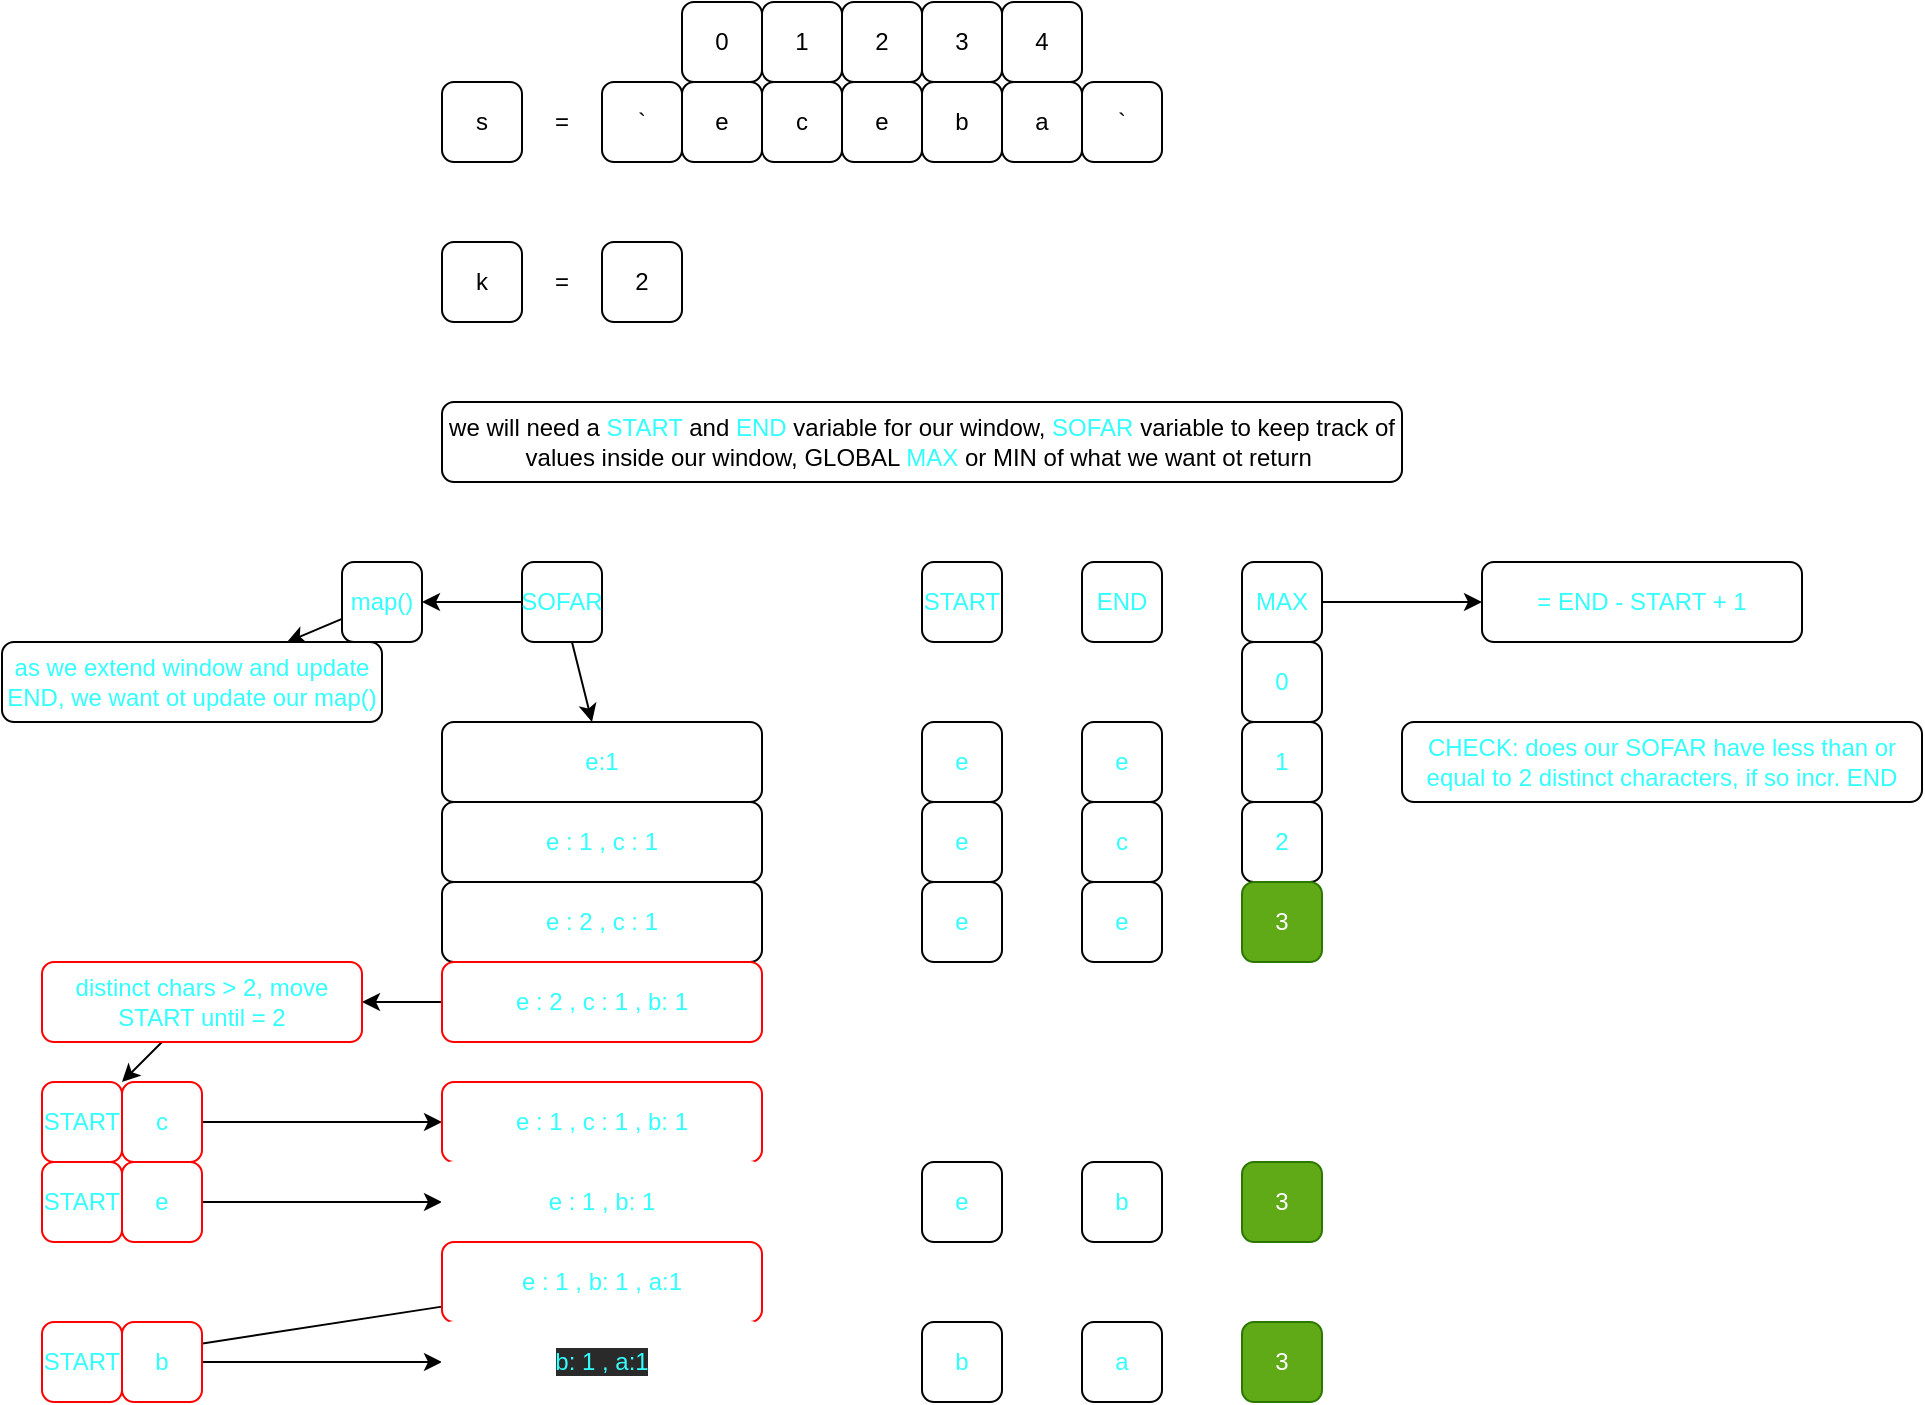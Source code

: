 <mxfile>
    <diagram id="AEIwIhAO8vxnmm5t5i71" name="Page-1">
        <mxGraphModel dx="1982" dy="388" grid="1" gridSize="10" guides="1" tooltips="1" connect="1" arrows="1" fold="1" page="1" pageScale="1" pageWidth="850" pageHeight="1100" math="0" shadow="0">
            <root>
                <mxCell id="0"/>
                <mxCell id="1" parent="0"/>
                <mxCell id="2" value="s" style="rounded=1;whiteSpace=wrap;html=1;" vertex="1" parent="1">
                    <mxGeometry x="40" y="40" width="40" height="40" as="geometry"/>
                </mxCell>
                <mxCell id="3" value="=" style="text;html=1;strokeColor=none;fillColor=none;align=center;verticalAlign=middle;whiteSpace=wrap;rounded=0;" vertex="1" parent="1">
                    <mxGeometry x="80" y="40" width="40" height="40" as="geometry"/>
                </mxCell>
                <mxCell id="4" value="`" style="rounded=1;whiteSpace=wrap;html=1;" vertex="1" parent="1">
                    <mxGeometry x="120" y="40" width="40" height="40" as="geometry"/>
                </mxCell>
                <mxCell id="6" value="e" style="rounded=1;whiteSpace=wrap;html=1;" vertex="1" parent="1">
                    <mxGeometry x="160" y="40" width="40" height="40" as="geometry"/>
                </mxCell>
                <mxCell id="7" value="c" style="rounded=1;whiteSpace=wrap;html=1;" vertex="1" parent="1">
                    <mxGeometry x="200" y="40" width="40" height="40" as="geometry"/>
                </mxCell>
                <mxCell id="8" value="e" style="rounded=1;whiteSpace=wrap;html=1;" vertex="1" parent="1">
                    <mxGeometry x="240" y="40" width="40" height="40" as="geometry"/>
                </mxCell>
                <mxCell id="9" value="b" style="rounded=1;whiteSpace=wrap;html=1;" vertex="1" parent="1">
                    <mxGeometry x="280" y="40" width="40" height="40" as="geometry"/>
                </mxCell>
                <mxCell id="10" value="a" style="rounded=1;whiteSpace=wrap;html=1;" vertex="1" parent="1">
                    <mxGeometry x="320" y="40" width="40" height="40" as="geometry"/>
                </mxCell>
                <mxCell id="11" value="`" style="rounded=1;whiteSpace=wrap;html=1;" vertex="1" parent="1">
                    <mxGeometry x="360" y="40" width="40" height="40" as="geometry"/>
                </mxCell>
                <mxCell id="12" value="0" style="rounded=1;whiteSpace=wrap;html=1;" vertex="1" parent="1">
                    <mxGeometry x="160" width="40" height="40" as="geometry"/>
                </mxCell>
                <mxCell id="13" value="1" style="rounded=1;whiteSpace=wrap;html=1;" vertex="1" parent="1">
                    <mxGeometry x="200" width="40" height="40" as="geometry"/>
                </mxCell>
                <mxCell id="14" value="2" style="rounded=1;whiteSpace=wrap;html=1;" vertex="1" parent="1">
                    <mxGeometry x="240" width="40" height="40" as="geometry"/>
                </mxCell>
                <mxCell id="15" value="3" style="rounded=1;whiteSpace=wrap;html=1;" vertex="1" parent="1">
                    <mxGeometry x="280" width="40" height="40" as="geometry"/>
                </mxCell>
                <mxCell id="16" value="4" style="rounded=1;whiteSpace=wrap;html=1;" vertex="1" parent="1">
                    <mxGeometry x="320" width="40" height="40" as="geometry"/>
                </mxCell>
                <mxCell id="17" value="k" style="rounded=1;whiteSpace=wrap;html=1;" vertex="1" parent="1">
                    <mxGeometry x="40" y="120" width="40" height="40" as="geometry"/>
                </mxCell>
                <mxCell id="18" value="=" style="text;html=1;strokeColor=none;fillColor=none;align=center;verticalAlign=middle;whiteSpace=wrap;rounded=0;" vertex="1" parent="1">
                    <mxGeometry x="80" y="120" width="40" height="40" as="geometry"/>
                </mxCell>
                <mxCell id="19" value="2" style="rounded=1;whiteSpace=wrap;html=1;" vertex="1" parent="1">
                    <mxGeometry x="120" y="120" width="40" height="40" as="geometry"/>
                </mxCell>
                <mxCell id="20" value="we will need a &lt;font color=&quot;#33ffff&quot;&gt;START&lt;/font&gt; and &lt;font color=&quot;#33ffff&quot;&gt;END&lt;/font&gt; variable for our window, &lt;font color=&quot;#33ffff&quot;&gt;SOFAR&lt;/font&gt; variable to keep track of values inside our window, GLOBAL &lt;font color=&quot;#33ffff&quot;&gt;MAX&lt;/font&gt; or MIN of what we want ot return&amp;nbsp;" style="rounded=1;whiteSpace=wrap;html=1;" vertex="1" parent="1">
                    <mxGeometry x="40" y="200" width="480" height="40" as="geometry"/>
                </mxCell>
                <mxCell id="21" value="START" style="rounded=1;whiteSpace=wrap;html=1;fontColor=#33FFFF;" vertex="1" parent="1">
                    <mxGeometry x="280" y="280" width="40" height="40" as="geometry"/>
                </mxCell>
                <mxCell id="22" value="END" style="rounded=1;whiteSpace=wrap;html=1;fontColor=#33FFFF;" vertex="1" parent="1">
                    <mxGeometry x="360" y="280" width="40" height="40" as="geometry"/>
                </mxCell>
                <mxCell id="48" value="" style="edgeStyle=none;html=1;fontColor=#33FFFF;" edge="1" parent="1" source="23" target="47">
                    <mxGeometry relative="1" as="geometry"/>
                </mxCell>
                <mxCell id="23" value="MAX" style="rounded=1;whiteSpace=wrap;html=1;fontColor=#33FFFF;" vertex="1" parent="1">
                    <mxGeometry x="440" y="280" width="40" height="40" as="geometry"/>
                </mxCell>
                <mxCell id="29" value="" style="edgeStyle=none;html=1;fontColor=#33FFFF;" edge="1" parent="1" source="24" target="28">
                    <mxGeometry relative="1" as="geometry"/>
                </mxCell>
                <mxCell id="36" value="" style="edgeStyle=none;html=1;fontColor=#33FFFF;" edge="1" parent="1" source="24" target="35">
                    <mxGeometry relative="1" as="geometry"/>
                </mxCell>
                <mxCell id="24" value="SOFAR" style="rounded=1;whiteSpace=wrap;html=1;fontColor=#33FFFF;" vertex="1" parent="1">
                    <mxGeometry x="80" y="280" width="40" height="40" as="geometry"/>
                </mxCell>
                <mxCell id="31" value="" style="edgeStyle=none;html=1;fontColor=#33FFFF;" edge="1" parent="1" source="28" target="30">
                    <mxGeometry relative="1" as="geometry"/>
                </mxCell>
                <mxCell id="28" value="map()" style="rounded=1;whiteSpace=wrap;html=1;fontColor=#33FFFF;" vertex="1" parent="1">
                    <mxGeometry x="-10" y="280" width="40" height="40" as="geometry"/>
                </mxCell>
                <mxCell id="30" value="as we extend window and update END, we want ot update our map()" style="rounded=1;whiteSpace=wrap;html=1;fontColor=#33FFFF;" vertex="1" parent="1">
                    <mxGeometry x="-180" y="320" width="190" height="40" as="geometry"/>
                </mxCell>
                <mxCell id="32" value="e" style="rounded=1;whiteSpace=wrap;html=1;fontColor=#33FFFF;" vertex="1" parent="1">
                    <mxGeometry x="280" y="360" width="40" height="40" as="geometry"/>
                </mxCell>
                <mxCell id="33" value="e" style="rounded=1;whiteSpace=wrap;html=1;fontColor=#33FFFF;" vertex="1" parent="1">
                    <mxGeometry x="360" y="360" width="40" height="40" as="geometry"/>
                </mxCell>
                <mxCell id="34" value="0" style="rounded=1;whiteSpace=wrap;html=1;fontColor=#33FFFF;" vertex="1" parent="1">
                    <mxGeometry x="440" y="320" width="40" height="40" as="geometry"/>
                </mxCell>
                <mxCell id="35" value="e:1" style="rounded=1;whiteSpace=wrap;html=1;fontColor=#33FFFF;" vertex="1" parent="1">
                    <mxGeometry x="40" y="360" width="160" height="40" as="geometry"/>
                </mxCell>
                <mxCell id="37" value="1" style="rounded=1;whiteSpace=wrap;html=1;fontColor=#33FFFF;" vertex="1" parent="1">
                    <mxGeometry x="440" y="360" width="40" height="40" as="geometry"/>
                </mxCell>
                <mxCell id="38" value="CHECK: does our SOFAR have less than or equal to 2 distinct characters, if so incr. END" style="rounded=1;whiteSpace=wrap;html=1;fontColor=#33FFFF;" vertex="1" parent="1">
                    <mxGeometry x="520" y="360" width="260" height="40" as="geometry"/>
                </mxCell>
                <mxCell id="39" value="e" style="rounded=1;whiteSpace=wrap;html=1;fontColor=#33FFFF;" vertex="1" parent="1">
                    <mxGeometry x="280" y="400" width="40" height="40" as="geometry"/>
                </mxCell>
                <mxCell id="40" value="c" style="rounded=1;whiteSpace=wrap;html=1;fontColor=#33FFFF;" vertex="1" parent="1">
                    <mxGeometry x="360" y="400" width="40" height="40" as="geometry"/>
                </mxCell>
                <mxCell id="41" value="2" style="rounded=1;whiteSpace=wrap;html=1;fontColor=#33FFFF;" vertex="1" parent="1">
                    <mxGeometry x="440" y="400" width="40" height="40" as="geometry"/>
                </mxCell>
                <mxCell id="42" value="e : 1 , c : 1" style="rounded=1;whiteSpace=wrap;html=1;fontColor=#33FFFF;" vertex="1" parent="1">
                    <mxGeometry x="40" y="400" width="160" height="40" as="geometry"/>
                </mxCell>
                <mxCell id="43" value="e" style="rounded=1;whiteSpace=wrap;html=1;fontColor=#33FFFF;" vertex="1" parent="1">
                    <mxGeometry x="280" y="440" width="40" height="40" as="geometry"/>
                </mxCell>
                <mxCell id="44" value="e" style="rounded=1;whiteSpace=wrap;html=1;fontColor=#33FFFF;" vertex="1" parent="1">
                    <mxGeometry x="360" y="440" width="40" height="40" as="geometry"/>
                </mxCell>
                <mxCell id="45" value="3" style="rounded=1;whiteSpace=wrap;html=1;fontColor=#ffffff;fillColor=#60a917;strokeColor=#2D7600;" vertex="1" parent="1">
                    <mxGeometry x="440" y="440" width="40" height="40" as="geometry"/>
                </mxCell>
                <mxCell id="46" value="e : 2&amp;nbsp;, c : 1" style="rounded=1;whiteSpace=wrap;html=1;fontColor=#33FFFF;" vertex="1" parent="1">
                    <mxGeometry x="40" y="440" width="160" height="40" as="geometry"/>
                </mxCell>
                <mxCell id="47" value="= END - START + 1" style="rounded=1;whiteSpace=wrap;html=1;fontColor=#33FFFF;" vertex="1" parent="1">
                    <mxGeometry x="560" y="280" width="160" height="40" as="geometry"/>
                </mxCell>
                <mxCell id="54" value="" style="edgeStyle=none;html=1;fontColor=#33FFFF;" edge="1" parent="1" source="49" target="53">
                    <mxGeometry relative="1" as="geometry"/>
                </mxCell>
                <mxCell id="49" value="e : 2&amp;nbsp;, c : 1 , b: 1" style="rounded=1;whiteSpace=wrap;html=1;fontColor=#33FFFF;strokeColor=#FF0000;" vertex="1" parent="1">
                    <mxGeometry x="40" y="480" width="160" height="40" as="geometry"/>
                </mxCell>
                <mxCell id="57" value="" style="edgeStyle=none;html=1;fontColor=#33FFFF;" edge="1" parent="1" source="53" target="56">
                    <mxGeometry relative="1" as="geometry"/>
                </mxCell>
                <mxCell id="53" value="distinct chars &amp;gt; 2, move START until = 2" style="rounded=1;whiteSpace=wrap;html=1;fontColor=#33FFFF;strokeColor=#FF0000;" vertex="1" parent="1">
                    <mxGeometry x="-160" y="480" width="160" height="40" as="geometry"/>
                </mxCell>
                <mxCell id="56" value="START" style="rounded=1;whiteSpace=wrap;html=1;fontColor=#33FFFF;strokeColor=#FF0000;" vertex="1" parent="1">
                    <mxGeometry x="-160" y="540" width="40" height="40" as="geometry"/>
                </mxCell>
                <mxCell id="60" value="" style="edgeStyle=none;html=1;fontColor=#33FFFF;entryX=0;entryY=0.5;entryDx=0;entryDy=0;" edge="1" parent="1" source="58" target="61">
                    <mxGeometry relative="1" as="geometry">
                        <mxPoint x="40" y="560" as="targetPoint"/>
                    </mxGeometry>
                </mxCell>
                <mxCell id="58" value="c" style="rounded=1;whiteSpace=wrap;html=1;fontColor=#33FFFF;strokeColor=#FF0000;" vertex="1" parent="1">
                    <mxGeometry x="-120" y="540" width="40" height="40" as="geometry"/>
                </mxCell>
                <mxCell id="61" value="e : 1 , c : 1 , b: 1" style="rounded=1;whiteSpace=wrap;html=1;fontColor=#33FFFF;strokeColor=#FF0000;" vertex="1" parent="1">
                    <mxGeometry x="40" y="540" width="160" height="40" as="geometry"/>
                </mxCell>
                <mxCell id="62" value="START" style="rounded=1;whiteSpace=wrap;html=1;fontColor=#33FFFF;strokeColor=#FF0000;" vertex="1" parent="1">
                    <mxGeometry x="-160" y="580" width="40" height="40" as="geometry"/>
                </mxCell>
                <mxCell id="63" value="" style="edgeStyle=none;html=1;fontColor=#33FFFF;entryX=0;entryY=0.5;entryDx=0;entryDy=0;" edge="1" source="64" target="65" parent="1">
                    <mxGeometry relative="1" as="geometry">
                        <mxPoint x="40" y="600" as="targetPoint"/>
                    </mxGeometry>
                </mxCell>
                <mxCell id="64" value="e" style="rounded=1;whiteSpace=wrap;html=1;fontColor=#33FFFF;strokeColor=#FF0000;" vertex="1" parent="1">
                    <mxGeometry x="-120" y="580" width="40" height="40" as="geometry"/>
                </mxCell>
                <mxCell id="65" value="e : 1&amp;nbsp;, b: 1" style="rounded=1;whiteSpace=wrap;html=1;fontColor=#33FFFF;strokeColor=#FFFFFF;" vertex="1" parent="1">
                    <mxGeometry x="40" y="580" width="160" height="40" as="geometry"/>
                </mxCell>
                <mxCell id="66" value="e" style="rounded=1;whiteSpace=wrap;html=1;fontColor=#33FFFF;" vertex="1" parent="1">
                    <mxGeometry x="280" y="580" width="40" height="40" as="geometry"/>
                </mxCell>
                <mxCell id="67" value="b" style="rounded=1;whiteSpace=wrap;html=1;fontColor=#33FFFF;" vertex="1" parent="1">
                    <mxGeometry x="360" y="580" width="40" height="40" as="geometry"/>
                </mxCell>
                <mxCell id="68" value="3" style="rounded=1;whiteSpace=wrap;html=1;fontColor=#ffffff;fillColor=#60a917;strokeColor=#2D7600;" vertex="1" parent="1">
                    <mxGeometry x="440" y="580" width="40" height="40" as="geometry"/>
                </mxCell>
                <mxCell id="77" style="edgeStyle=none;html=1;fontColor=#33FFFF;" edge="1" parent="1" source="69" target="73">
                    <mxGeometry relative="1" as="geometry"/>
                </mxCell>
                <mxCell id="69" value="e : 1&amp;nbsp;, b: 1 , a:1" style="rounded=1;whiteSpace=wrap;html=1;fontColor=#33FFFF;strokeColor=#FF0000;" vertex="1" parent="1">
                    <mxGeometry x="40" y="620" width="160" height="40" as="geometry"/>
                </mxCell>
                <mxCell id="70" value="b" style="rounded=1;whiteSpace=wrap;html=1;fontColor=#33FFFF;" vertex="1" parent="1">
                    <mxGeometry x="280" y="660" width="40" height="40" as="geometry"/>
                </mxCell>
                <mxCell id="71" value="a" style="rounded=1;whiteSpace=wrap;html=1;fontColor=#33FFFF;" vertex="1" parent="1">
                    <mxGeometry x="360" y="660" width="40" height="40" as="geometry"/>
                </mxCell>
                <mxCell id="72" value="3" style="rounded=1;whiteSpace=wrap;html=1;fontColor=#ffffff;fillColor=#60a917;strokeColor=#2D7600;" vertex="1" parent="1">
                    <mxGeometry x="440" y="660" width="40" height="40" as="geometry"/>
                </mxCell>
                <mxCell id="73" value="START" style="rounded=1;whiteSpace=wrap;html=1;fontColor=#33FFFF;strokeColor=#FF0000;" vertex="1" parent="1">
                    <mxGeometry x="-160" y="660" width="40" height="40" as="geometry"/>
                </mxCell>
                <mxCell id="74" value="" style="edgeStyle=none;html=1;fontColor=#33FFFF;entryX=0;entryY=0.5;entryDx=0;entryDy=0;" edge="1" source="75" target="76" parent="1">
                    <mxGeometry relative="1" as="geometry">
                        <mxPoint x="40" y="680" as="targetPoint"/>
                    </mxGeometry>
                </mxCell>
                <mxCell id="75" value="b" style="rounded=1;whiteSpace=wrap;html=1;fontColor=#33FFFF;strokeColor=#FF0000;" vertex="1" parent="1">
                    <mxGeometry x="-120" y="660" width="40" height="40" as="geometry"/>
                </mxCell>
                <mxCell id="76" value="&lt;meta charset=&quot;utf-8&quot;&gt;&lt;span style=&quot;color: rgb(51, 255, 255); font-family: helvetica; font-size: 12px; font-style: normal; font-weight: 400; letter-spacing: normal; text-align: center; text-indent: 0px; text-transform: none; word-spacing: 0px; background-color: rgb(42, 42, 42); display: inline; float: none;&quot;&gt;b: 1 , a:1&lt;/span&gt;" style="rounded=1;whiteSpace=wrap;html=1;fontColor=#33FFFF;strokeColor=#FFFFFF;" vertex="1" parent="1">
                    <mxGeometry x="40" y="660" width="160" height="40" as="geometry"/>
                </mxCell>
            </root>
        </mxGraphModel>
    </diagram>
</mxfile>